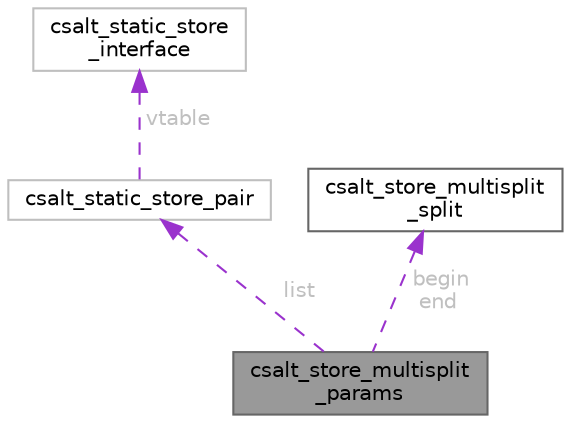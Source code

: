digraph "csalt_store_multisplit_params"
{
 // LATEX_PDF_SIZE
  bgcolor="transparent";
  edge [fontname=Helvetica,fontsize=10,labelfontname=Helvetica,labelfontsize=10];
  node [fontname=Helvetica,fontsize=10,shape=box,height=0.2,width=0.4];
  Node1 [id="Node000001",label="csalt_store_multisplit\l_params",height=0.2,width=0.4,color="gray40", fillcolor="grey60", style="filled", fontcolor="black",tooltip=" "];
  Node2 -> Node1 [id="edge1_Node000001_Node000002",dir="back",color="darkorchid3",style="dashed",tooltip=" ",label=" list",fontcolor="grey" ];
  Node2 [id="Node000002",label="csalt_static_store_pair",height=0.2,width=0.4,color="grey75", fillcolor="white", style="filled",URL="$structcsalt__static__store__pair.html",tooltip=" "];
  Node3 -> Node2 [id="edge2_Node000002_Node000003",dir="back",color="darkorchid3",style="dashed",tooltip=" ",label=" vtable",fontcolor="grey" ];
  Node3 [id="Node000003",label="csalt_static_store\l_interface",height=0.2,width=0.4,color="grey75", fillcolor="white", style="filled",URL="$structcsalt__static__store__interface.html",tooltip=" "];
  Node4 -> Node1 [id="edge3_Node000001_Node000004",dir="back",color="darkorchid3",style="dashed",tooltip=" ",label=" begin\nend",fontcolor="grey" ];
  Node4 [id="Node000004",label="csalt_store_multisplit\l_split",height=0.2,width=0.4,color="gray40", fillcolor="white", style="filled",URL="$structcsalt__store__multisplit__split.html",tooltip="Defines a single split for the csalt_store_pair_list_multisplit() function."];
}
